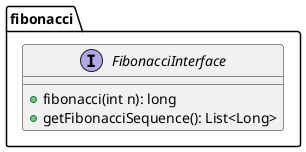 @startuml

package fibonacci {
  interface FibonacciInterface {
    + fibonacci(int n): long
    + getFibonacciSequence(): List<Long>
  }
}

@enduml